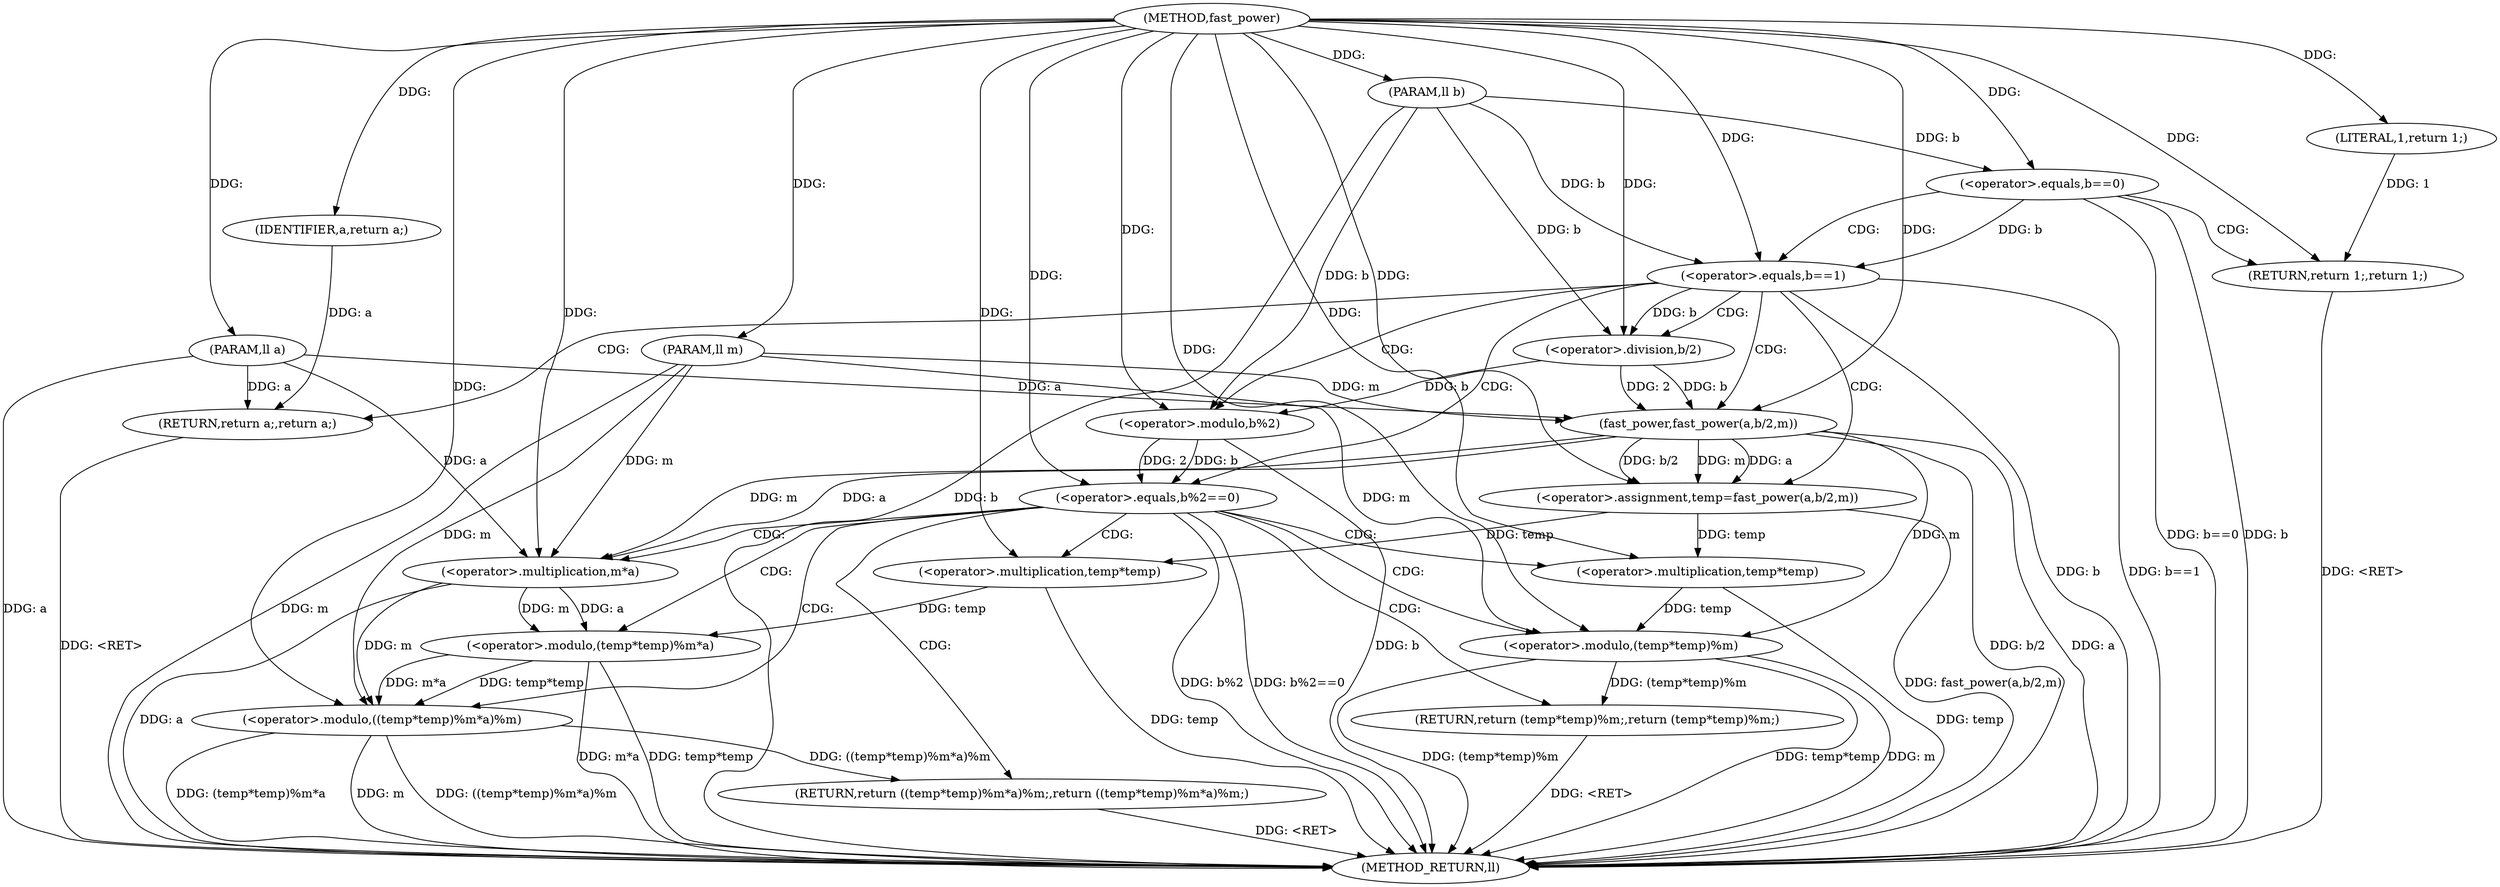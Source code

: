 digraph "fast_power" {  
"1000105" [label = "(METHOD,fast_power)" ]
"1000153" [label = "(METHOD_RETURN,ll)" ]
"1000106" [label = "(PARAM,ll a)" ]
"1000107" [label = "(PARAM,ll b)" ]
"1000108" [label = "(PARAM,ll m)" ]
"1000123" [label = "(<operator>.assignment,temp=fast_power(a,b/2,m))" ]
"1000143" [label = "(RETURN,return ((temp*temp)%m*a)%m;,return ((temp*temp)%m*a)%m;)" ]
"1000111" [label = "(<operator>.equals,b==0)" ]
"1000114" [label = "(RETURN,return 1;,return 1;)" ]
"1000117" [label = "(<operator>.equals,b==1)" ]
"1000120" [label = "(RETURN,return a;,return a;)" ]
"1000132" [label = "(<operator>.equals,b%2==0)" ]
"1000137" [label = "(RETURN,return (temp*temp)%m;,return (temp*temp)%m;)" ]
"1000144" [label = "(<operator>.modulo,((temp*temp)%m*a)%m)" ]
"1000115" [label = "(LITERAL,1,return 1;)" ]
"1000121" [label = "(IDENTIFIER,a,return a;)" ]
"1000125" [label = "(fast_power,fast_power(a,b/2,m))" ]
"1000138" [label = "(<operator>.modulo,(temp*temp)%m)" ]
"1000127" [label = "(<operator>.division,b/2)" ]
"1000133" [label = "(<operator>.modulo,b%2)" ]
"1000145" [label = "(<operator>.modulo,(temp*temp)%m*a)" ]
"1000139" [label = "(<operator>.multiplication,temp*temp)" ]
"1000146" [label = "(<operator>.multiplication,temp*temp)" ]
"1000149" [label = "(<operator>.multiplication,m*a)" ]
  "1000106" -> "1000153"  [ label = "DDG: a"] 
  "1000107" -> "1000153"  [ label = "DDG: b"] 
  "1000108" -> "1000153"  [ label = "DDG: m"] 
  "1000111" -> "1000153"  [ label = "DDG: b"] 
  "1000111" -> "1000153"  [ label = "DDG: b==0"] 
  "1000117" -> "1000153"  [ label = "DDG: b"] 
  "1000117" -> "1000153"  [ label = "DDG: b==1"] 
  "1000125" -> "1000153"  [ label = "DDG: a"] 
  "1000125" -> "1000153"  [ label = "DDG: b/2"] 
  "1000123" -> "1000153"  [ label = "DDG: fast_power(a,b/2,m)"] 
  "1000133" -> "1000153"  [ label = "DDG: b"] 
  "1000132" -> "1000153"  [ label = "DDG: b%2"] 
  "1000132" -> "1000153"  [ label = "DDG: b%2==0"] 
  "1000146" -> "1000153"  [ label = "DDG: temp"] 
  "1000145" -> "1000153"  [ label = "DDG: temp*temp"] 
  "1000149" -> "1000153"  [ label = "DDG: a"] 
  "1000145" -> "1000153"  [ label = "DDG: m*a"] 
  "1000144" -> "1000153"  [ label = "DDG: (temp*temp)%m*a"] 
  "1000144" -> "1000153"  [ label = "DDG: m"] 
  "1000144" -> "1000153"  [ label = "DDG: ((temp*temp)%m*a)%m"] 
  "1000139" -> "1000153"  [ label = "DDG: temp"] 
  "1000138" -> "1000153"  [ label = "DDG: temp*temp"] 
  "1000138" -> "1000153"  [ label = "DDG: m"] 
  "1000138" -> "1000153"  [ label = "DDG: (temp*temp)%m"] 
  "1000120" -> "1000153"  [ label = "DDG: <RET>"] 
  "1000137" -> "1000153"  [ label = "DDG: <RET>"] 
  "1000143" -> "1000153"  [ label = "DDG: <RET>"] 
  "1000114" -> "1000153"  [ label = "DDG: <RET>"] 
  "1000105" -> "1000106"  [ label = "DDG: "] 
  "1000105" -> "1000107"  [ label = "DDG: "] 
  "1000105" -> "1000108"  [ label = "DDG: "] 
  "1000125" -> "1000123"  [ label = "DDG: b/2"] 
  "1000125" -> "1000123"  [ label = "DDG: m"] 
  "1000125" -> "1000123"  [ label = "DDG: a"] 
  "1000144" -> "1000143"  [ label = "DDG: ((temp*temp)%m*a)%m"] 
  "1000115" -> "1000114"  [ label = "DDG: 1"] 
  "1000105" -> "1000114"  [ label = "DDG: "] 
  "1000121" -> "1000120"  [ label = "DDG: a"] 
  "1000106" -> "1000120"  [ label = "DDG: a"] 
  "1000105" -> "1000123"  [ label = "DDG: "] 
  "1000138" -> "1000137"  [ label = "DDG: (temp*temp)%m"] 
  "1000107" -> "1000111"  [ label = "DDG: b"] 
  "1000105" -> "1000111"  [ label = "DDG: "] 
  "1000105" -> "1000115"  [ label = "DDG: "] 
  "1000111" -> "1000117"  [ label = "DDG: b"] 
  "1000107" -> "1000117"  [ label = "DDG: b"] 
  "1000105" -> "1000117"  [ label = "DDG: "] 
  "1000105" -> "1000121"  [ label = "DDG: "] 
  "1000106" -> "1000125"  [ label = "DDG: a"] 
  "1000105" -> "1000125"  [ label = "DDG: "] 
  "1000127" -> "1000125"  [ label = "DDG: b"] 
  "1000127" -> "1000125"  [ label = "DDG: 2"] 
  "1000108" -> "1000125"  [ label = "DDG: m"] 
  "1000133" -> "1000132"  [ label = "DDG: 2"] 
  "1000133" -> "1000132"  [ label = "DDG: b"] 
  "1000105" -> "1000132"  [ label = "DDG: "] 
  "1000145" -> "1000144"  [ label = "DDG: temp*temp"] 
  "1000145" -> "1000144"  [ label = "DDG: m*a"] 
  "1000149" -> "1000144"  [ label = "DDG: m"] 
  "1000108" -> "1000144"  [ label = "DDG: m"] 
  "1000105" -> "1000144"  [ label = "DDG: "] 
  "1000117" -> "1000127"  [ label = "DDG: b"] 
  "1000107" -> "1000127"  [ label = "DDG: b"] 
  "1000105" -> "1000127"  [ label = "DDG: "] 
  "1000127" -> "1000133"  [ label = "DDG: b"] 
  "1000107" -> "1000133"  [ label = "DDG: b"] 
  "1000105" -> "1000133"  [ label = "DDG: "] 
  "1000139" -> "1000138"  [ label = "DDG: temp"] 
  "1000125" -> "1000138"  [ label = "DDG: m"] 
  "1000108" -> "1000138"  [ label = "DDG: m"] 
  "1000105" -> "1000138"  [ label = "DDG: "] 
  "1000146" -> "1000145"  [ label = "DDG: temp"] 
  "1000149" -> "1000145"  [ label = "DDG: a"] 
  "1000149" -> "1000145"  [ label = "DDG: m"] 
  "1000123" -> "1000139"  [ label = "DDG: temp"] 
  "1000105" -> "1000139"  [ label = "DDG: "] 
  "1000123" -> "1000146"  [ label = "DDG: temp"] 
  "1000105" -> "1000146"  [ label = "DDG: "] 
  "1000125" -> "1000149"  [ label = "DDG: m"] 
  "1000108" -> "1000149"  [ label = "DDG: m"] 
  "1000105" -> "1000149"  [ label = "DDG: "] 
  "1000125" -> "1000149"  [ label = "DDG: a"] 
  "1000106" -> "1000149"  [ label = "DDG: a"] 
  "1000111" -> "1000117"  [ label = "CDG: "] 
  "1000111" -> "1000114"  [ label = "CDG: "] 
  "1000117" -> "1000125"  [ label = "CDG: "] 
  "1000117" -> "1000120"  [ label = "CDG: "] 
  "1000117" -> "1000127"  [ label = "CDG: "] 
  "1000117" -> "1000132"  [ label = "CDG: "] 
  "1000117" -> "1000123"  [ label = "CDG: "] 
  "1000117" -> "1000133"  [ label = "CDG: "] 
  "1000132" -> "1000143"  [ label = "CDG: "] 
  "1000132" -> "1000137"  [ label = "CDG: "] 
  "1000132" -> "1000145"  [ label = "CDG: "] 
  "1000132" -> "1000139"  [ label = "CDG: "] 
  "1000132" -> "1000146"  [ label = "CDG: "] 
  "1000132" -> "1000144"  [ label = "CDG: "] 
  "1000132" -> "1000149"  [ label = "CDG: "] 
  "1000132" -> "1000138"  [ label = "CDG: "] 
}
